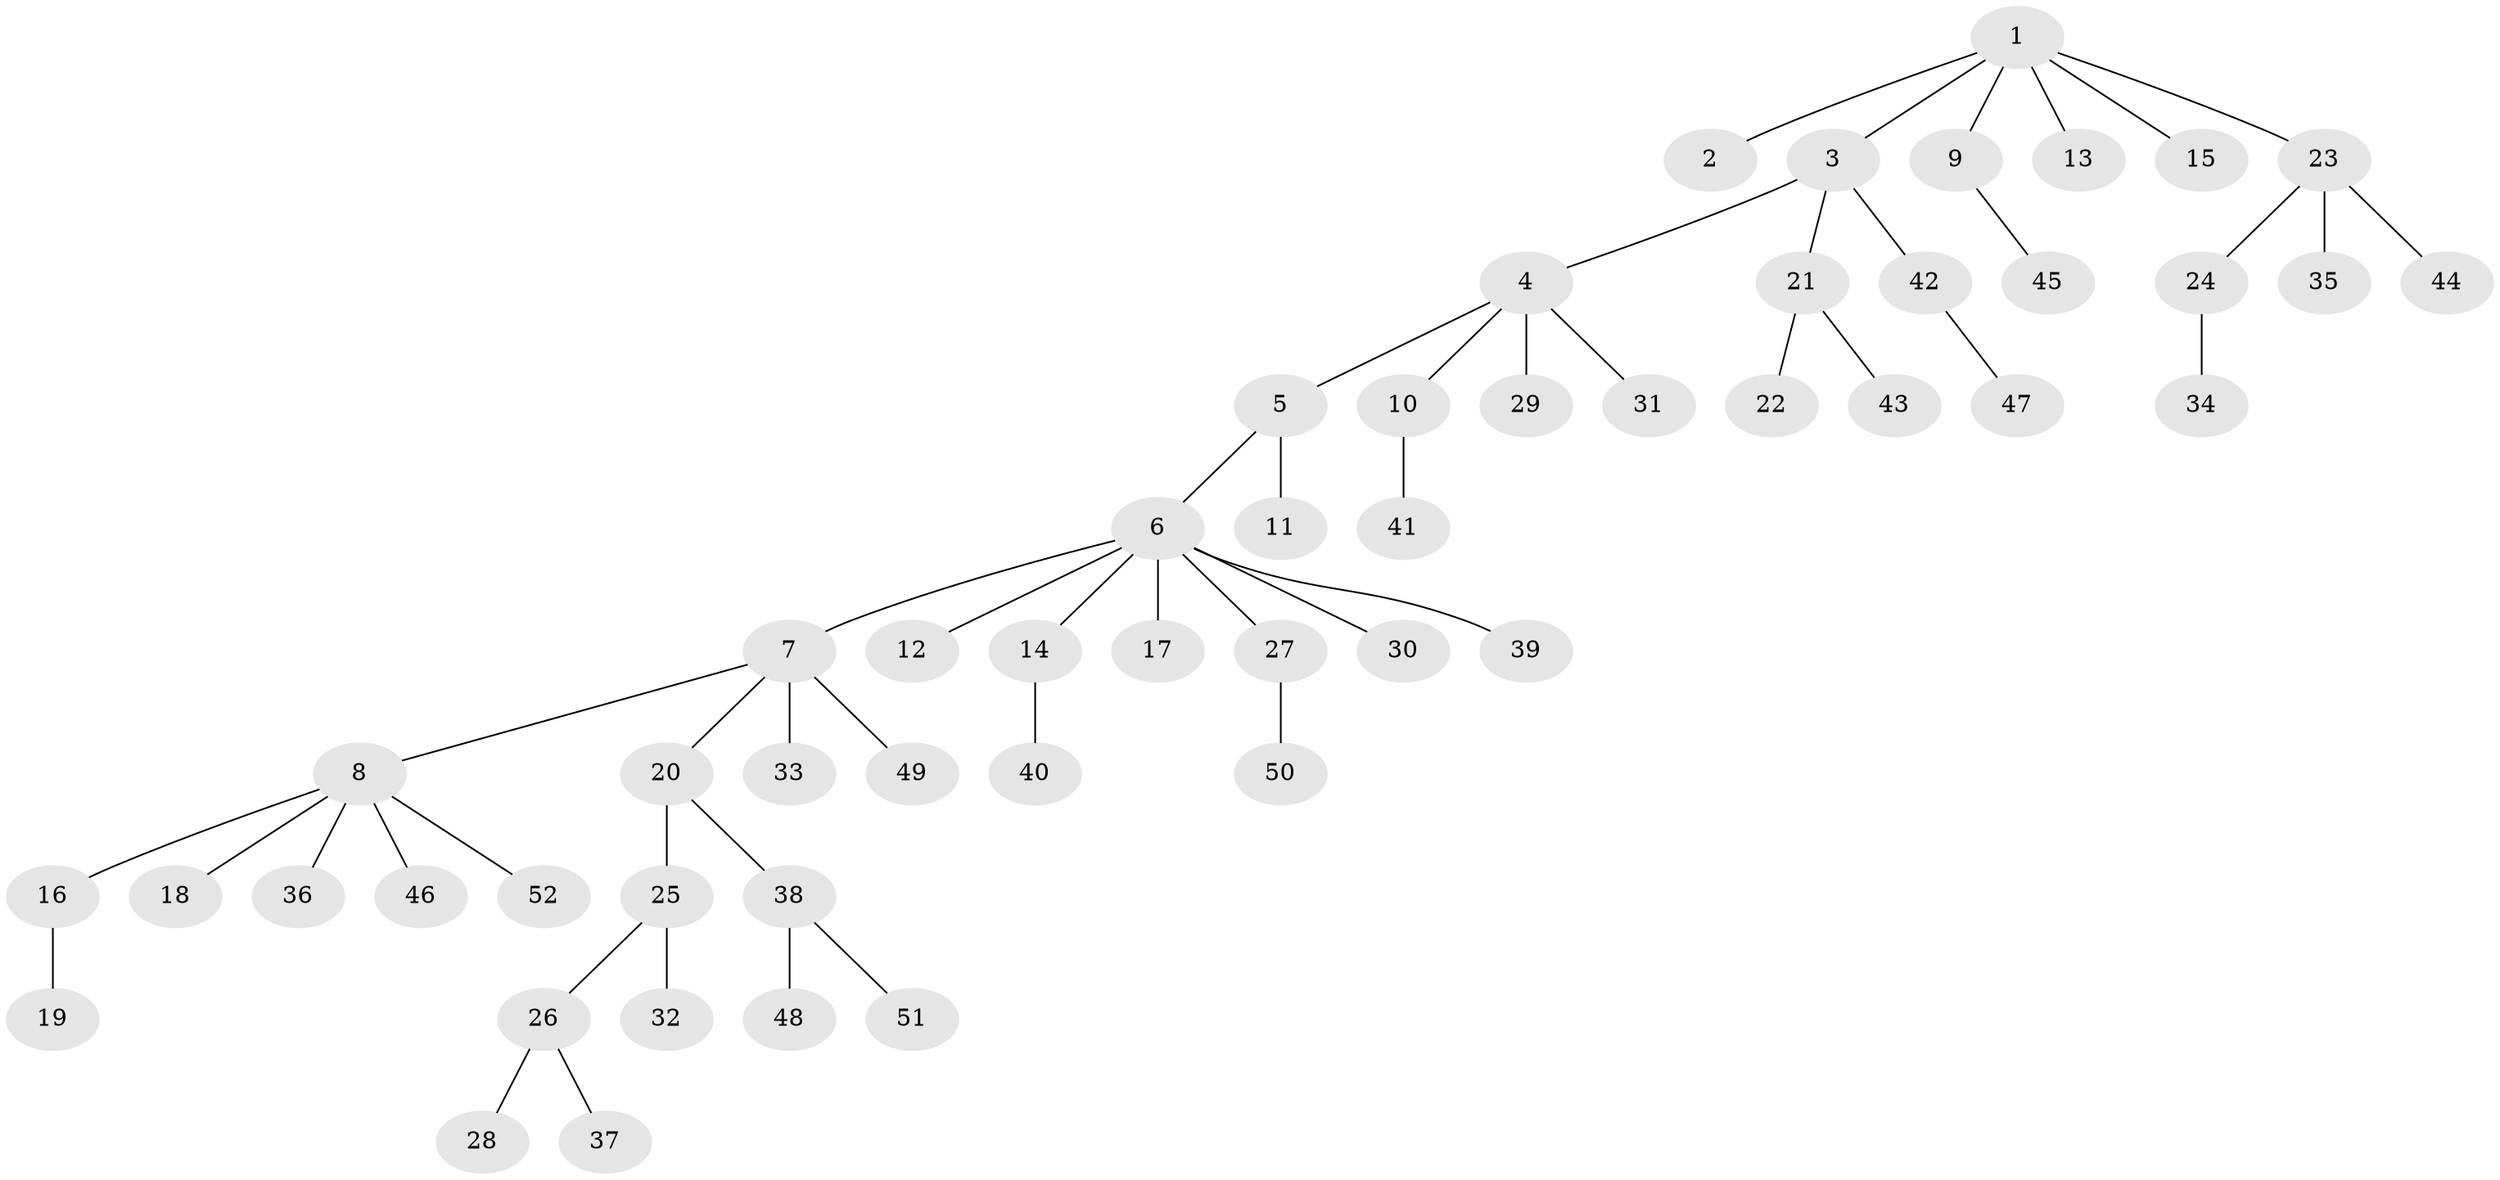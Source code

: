 // coarse degree distribution, {2: 0.12903225806451613, 1: 0.7741935483870968, 5: 0.03225806451612903, 6: 0.03225806451612903, 17: 0.03225806451612903}
// Generated by graph-tools (version 1.1) at 2025/55/03/04/25 21:55:49]
// undirected, 52 vertices, 51 edges
graph export_dot {
graph [start="1"]
  node [color=gray90,style=filled];
  1;
  2;
  3;
  4;
  5;
  6;
  7;
  8;
  9;
  10;
  11;
  12;
  13;
  14;
  15;
  16;
  17;
  18;
  19;
  20;
  21;
  22;
  23;
  24;
  25;
  26;
  27;
  28;
  29;
  30;
  31;
  32;
  33;
  34;
  35;
  36;
  37;
  38;
  39;
  40;
  41;
  42;
  43;
  44;
  45;
  46;
  47;
  48;
  49;
  50;
  51;
  52;
  1 -- 2;
  1 -- 3;
  1 -- 9;
  1 -- 13;
  1 -- 15;
  1 -- 23;
  3 -- 4;
  3 -- 21;
  3 -- 42;
  4 -- 5;
  4 -- 10;
  4 -- 29;
  4 -- 31;
  5 -- 6;
  5 -- 11;
  6 -- 7;
  6 -- 12;
  6 -- 14;
  6 -- 17;
  6 -- 27;
  6 -- 30;
  6 -- 39;
  7 -- 8;
  7 -- 20;
  7 -- 33;
  7 -- 49;
  8 -- 16;
  8 -- 18;
  8 -- 36;
  8 -- 46;
  8 -- 52;
  9 -- 45;
  10 -- 41;
  14 -- 40;
  16 -- 19;
  20 -- 25;
  20 -- 38;
  21 -- 22;
  21 -- 43;
  23 -- 24;
  23 -- 35;
  23 -- 44;
  24 -- 34;
  25 -- 26;
  25 -- 32;
  26 -- 28;
  26 -- 37;
  27 -- 50;
  38 -- 48;
  38 -- 51;
  42 -- 47;
}
